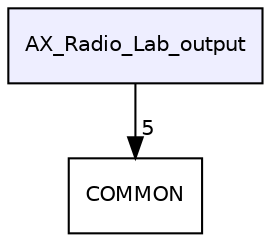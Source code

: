 digraph "AX_Radio_Lab_output" {
  compound=true
  node [ fontsize="10", fontname="Helvetica"];
  edge [ labelfontsize="10", labelfontname="Helvetica"];
  dir_fd5121162863f5cfa071529efd052376 [shape=box, label="AX_Radio_Lab_output", style="filled", fillcolor="#eeeeff", pencolor="black", URL="dir_fd5121162863f5cfa071529efd052376.html"];
  dir_7df49ef0c5f0d4b2a785a319ccac4397 [shape=box label="COMMON" URL="dir_7df49ef0c5f0d4b2a785a319ccac4397.html"];
  dir_fd5121162863f5cfa071529efd052376->dir_7df49ef0c5f0d4b2a785a319ccac4397 [headlabel="5", labeldistance=1.5 headhref="dir_000000_000001.html"];
}
